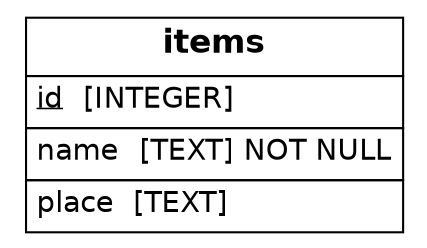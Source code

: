 
      graph {
         graph [rankdir=LR];
         node [label="\N",
             shape=plaintext
         ];
         edge [color=gray50,
             minlen=2,
             style=dashed
         ];
      
"items" [label=<<FONT FACE="Helvetica"><TABLE BORDER="0" CELLBORDER="1" CELLPADDING="4" CELLSPACING="0"><TR><TD><B><FONT POINT-SIZE="16">items</FONT></B></TD></TR><TR><TD ALIGN="LEFT" PORT="id"><u><FONT>id</FONT></u> <FONT> [INTEGER]</FONT></TD></TR><TR><TD ALIGN="LEFT" PORT="name"><FONT>name</FONT> <FONT> [TEXT]</FONT> NOT NULL</TD></TR><TR><TD ALIGN="LEFT" PORT="place"><FONT>place</FONT> <FONT> [TEXT]</FONT></TD></TR></TABLE></FONT>>];

}

